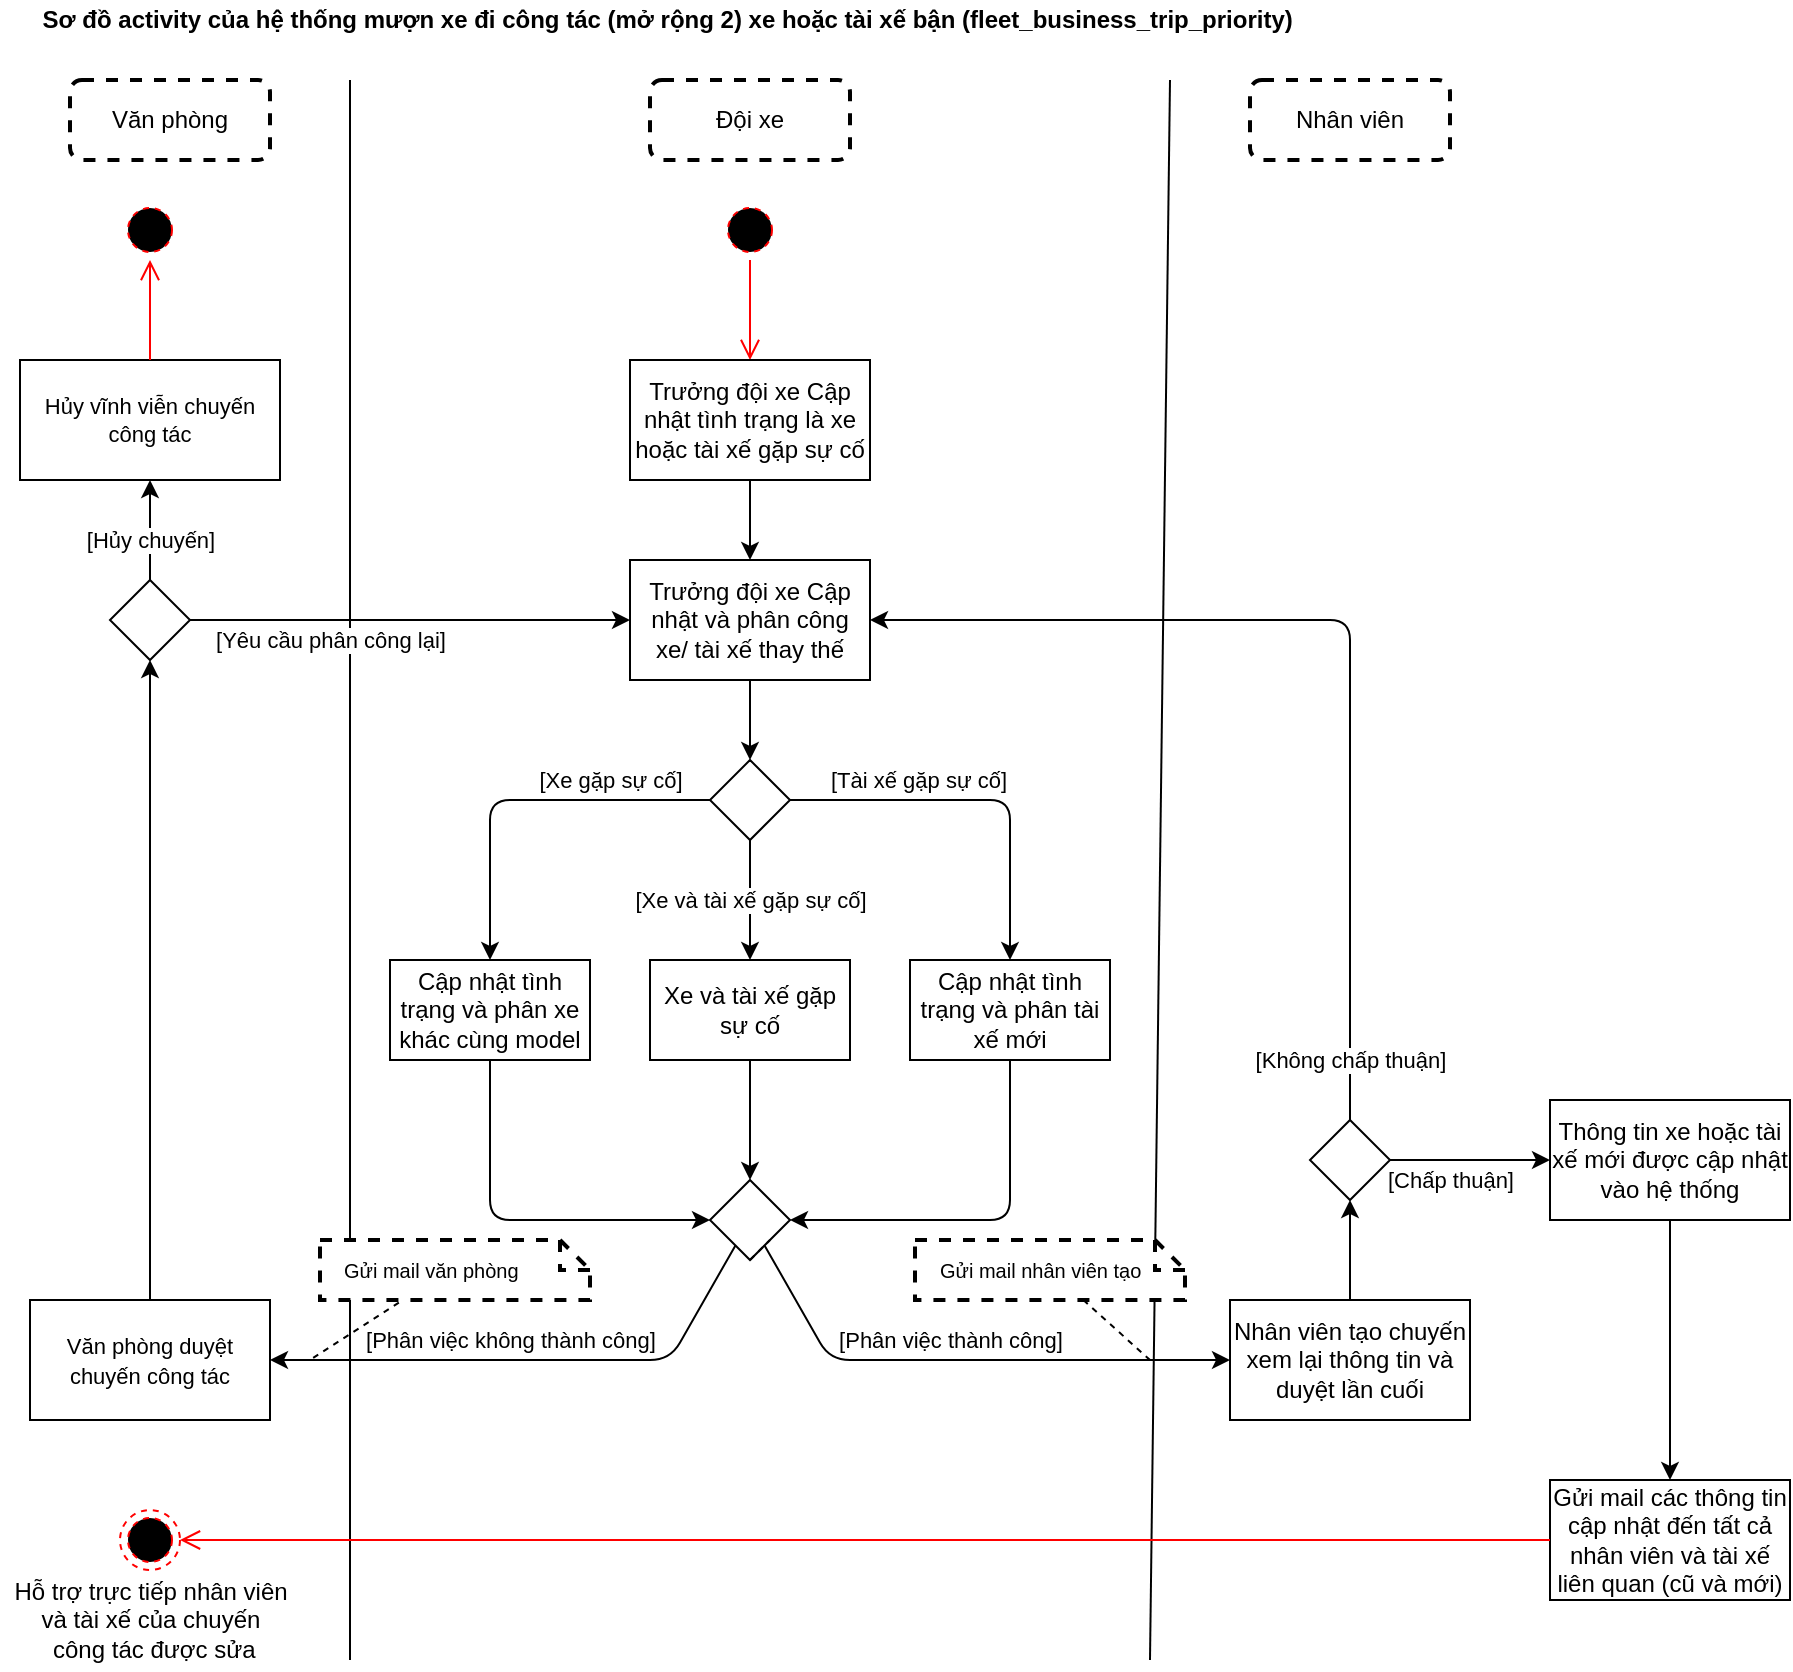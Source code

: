 <mxfile>
    <diagram id="MuZAtRpMIBstmGgHcjIb" name="Page-1">
        <mxGraphModel dx="1178" dy="1116" grid="1" gridSize="10" guides="1" tooltips="1" connect="1" arrows="1" fold="1" page="1" pageScale="1" pageWidth="850" pageHeight="1100" math="0" shadow="0">
            <root>
                <mxCell id="0"/>
                <mxCell id="1" parent="0"/>
                <mxCell id="162" value="" style="endArrow=none;html=1;" parent="1" edge="1">
                    <mxGeometry width="50" height="50" relative="1" as="geometry">
                        <mxPoint x="600" y="870" as="sourcePoint"/>
                        <mxPoint x="610" y="80" as="targetPoint"/>
                    </mxGeometry>
                </mxCell>
                <mxCell id="167" value="" style="endArrow=none;html=1;" parent="1" edge="1">
                    <mxGeometry width="50" height="50" relative="1" as="geometry">
                        <mxPoint x="200" y="870" as="sourcePoint"/>
                        <mxPoint x="200" y="80" as="targetPoint"/>
                    </mxGeometry>
                </mxCell>
                <mxCell id="8" value="&lt;span&gt;Sơ đồ&amp;nbsp;&lt;/span&gt;activity của hệ thống mượn xe đi công tác (mở rộng 2) xe hoặc tài xế bận (fleet_business_trip_priority)&amp;nbsp;" style="text;html=1;align=center;verticalAlign=middle;resizable=0;points=[];autosize=1;strokeColor=none;fillColor=none;fontStyle=1" parent="1" vertex="1">
                    <mxGeometry x="40" y="40" width="640" height="20" as="geometry"/>
                </mxCell>
                <mxCell id="40" value="Nhân viên" style="rounded=1;whiteSpace=wrap;html=1;strokeWidth=2;dashed=1;" parent="1" vertex="1">
                    <mxGeometry x="650" y="80" width="100" height="40" as="geometry"/>
                </mxCell>
                <mxCell id="41" value="Đội xe" style="rounded=1;whiteSpace=wrap;html=1;strokeWidth=2;dashed=1;" parent="1" vertex="1">
                    <mxGeometry x="350" y="80" width="100" height="40" as="geometry"/>
                </mxCell>
                <mxCell id="100" value="" style="ellipse;html=1;shape=startState;fillColor=#000000;strokeColor=#ff0000;dashed=1;" parent="1" vertex="1">
                    <mxGeometry x="385" y="140" width="30" height="30" as="geometry"/>
                </mxCell>
                <mxCell id="101" value="" style="edgeStyle=orthogonalEdgeStyle;html=1;verticalAlign=bottom;endArrow=open;endSize=8;strokeColor=#ff0000;" parent="1" source="100" target="184" edge="1">
                    <mxGeometry relative="1" as="geometry">
                        <mxPoint x="400" y="180" as="targetPoint"/>
                        <mxPoint x="400" y="210" as="sourcePoint"/>
                    </mxGeometry>
                </mxCell>
                <mxCell id="141" style="edgeStyle=none;html=1;" parent="1" source="137" target="143" edge="1">
                    <mxGeometry relative="1" as="geometry">
                        <mxPoint x="400" y="417.5" as="targetPoint"/>
                    </mxGeometry>
                </mxCell>
                <mxCell id="137" value="Trưởng đội xe Cập nhật và phân công xe/ tài xế thay thế" style="rounded=0;whiteSpace=wrap;html=1;" parent="1" vertex="1">
                    <mxGeometry x="340" y="320" width="120" height="60" as="geometry"/>
                </mxCell>
                <mxCell id="147" value="[Xe gặp sự cố]" style="edgeStyle=none;html=1;" parent="1" source="143" target="146" edge="1">
                    <mxGeometry x="-0.467" y="-10" relative="1" as="geometry">
                        <Array as="points">
                            <mxPoint x="270" y="440"/>
                        </Array>
                        <mxPoint as="offset"/>
                    </mxGeometry>
                </mxCell>
                <mxCell id="150" value="[Tài xế gặp sự cố]" style="edgeStyle=none;html=1;" parent="1" source="143" target="148" edge="1">
                    <mxGeometry x="-0.333" y="10" relative="1" as="geometry">
                        <Array as="points">
                            <mxPoint x="530" y="440"/>
                        </Array>
                        <mxPoint as="offset"/>
                    </mxGeometry>
                </mxCell>
                <mxCell id="151" value="[Xe và tài xế gặp sự cố]" style="edgeStyle=none;html=1;" parent="1" source="143" target="149" edge="1">
                    <mxGeometry relative="1" as="geometry">
                        <mxPoint as="offset"/>
                    </mxGeometry>
                </mxCell>
                <mxCell id="143" value="" style="rhombus;whiteSpace=wrap;html=1;" parent="1" vertex="1">
                    <mxGeometry x="380" y="420" width="40" height="40" as="geometry"/>
                </mxCell>
                <mxCell id="155" style="edgeStyle=none;html=1;entryX=0;entryY=0.5;entryDx=0;entryDy=0;" parent="1" source="146" target="152" edge="1">
                    <mxGeometry relative="1" as="geometry">
                        <Array as="points">
                            <mxPoint x="270" y="650"/>
                        </Array>
                    </mxGeometry>
                </mxCell>
                <mxCell id="146" value="Cập nhật tình trạng và phân xe khác cùng model" style="whiteSpace=wrap;html=1;" parent="1" vertex="1">
                    <mxGeometry x="220" y="520" width="100" height="50" as="geometry"/>
                </mxCell>
                <mxCell id="154" style="edgeStyle=none;html=1;entryX=1;entryY=0.5;entryDx=0;entryDy=0;" parent="1" source="148" target="152" edge="1">
                    <mxGeometry relative="1" as="geometry">
                        <Array as="points">
                            <mxPoint x="530" y="650"/>
                        </Array>
                    </mxGeometry>
                </mxCell>
                <mxCell id="148" value="Cập nhật tình trạng và phân tài xế mới" style="whiteSpace=wrap;html=1;" parent="1" vertex="1">
                    <mxGeometry x="480" y="520" width="100" height="50" as="geometry"/>
                </mxCell>
                <mxCell id="153" style="edgeStyle=none;html=1;" parent="1" source="149" target="152" edge="1">
                    <mxGeometry relative="1" as="geometry"/>
                </mxCell>
                <mxCell id="149" value="Xe và tài xế gặp sự cố" style="whiteSpace=wrap;html=1;" parent="1" vertex="1">
                    <mxGeometry x="350" y="520" width="100" height="50" as="geometry"/>
                </mxCell>
                <mxCell id="157" value="[Phân việc thành công]" style="edgeStyle=none;html=1;" parent="1" source="152" target="156" edge="1">
                    <mxGeometry x="-0.053" y="10" relative="1" as="geometry">
                        <Array as="points">
                            <mxPoint x="440" y="720"/>
                        </Array>
                        <mxPoint as="offset"/>
                    </mxGeometry>
                </mxCell>
                <mxCell id="165" value="" style="edgeStyle=none;html=1;endArrow=classic;endFill=1;" parent="1" source="152" target="164" edge="1">
                    <mxGeometry relative="1" as="geometry">
                        <Array as="points">
                            <mxPoint x="360" y="720"/>
                        </Array>
                    </mxGeometry>
                </mxCell>
                <mxCell id="166" value="[Phân việc không thành công]" style="edgeLabel;html=1;align=center;verticalAlign=middle;resizable=0;points=[];" parent="165" vertex="1" connectable="0">
                    <mxGeometry x="-0.164" y="2" relative="1" as="geometry">
                        <mxPoint x="-35" y="-12" as="offset"/>
                    </mxGeometry>
                </mxCell>
                <mxCell id="152" value="" style="rhombus;whiteSpace=wrap;html=1;" parent="1" vertex="1">
                    <mxGeometry x="380" y="630" width="40" height="40" as="geometry"/>
                </mxCell>
                <mxCell id="172" style="edgeStyle=none;html=1;endArrow=classic;endFill=1;" parent="1" source="156" target="171" edge="1">
                    <mxGeometry relative="1" as="geometry"/>
                </mxCell>
                <mxCell id="156" value="Nhân viên tạo chuyến xem lại thông tin và duyệt lần cuối" style="whiteSpace=wrap;html=1;" parent="1" vertex="1">
                    <mxGeometry x="640" y="690" width="120" height="60" as="geometry"/>
                </mxCell>
                <mxCell id="159" style="edgeStyle=none;html=1;endArrow=none;endFill=0;dashed=1;" parent="1" source="158" edge="1">
                    <mxGeometry relative="1" as="geometry">
                        <mxPoint x="600" y="720" as="targetPoint"/>
                    </mxGeometry>
                </mxCell>
                <mxCell id="158" value="Gửi mail nhân viên tạo" style="shape=note;size=15;align=left;spacingLeft=10;html=1;whiteSpace=wrap;rounded=0;dashed=1;labelBackgroundColor=none;fontSize=10;fontColor=default;strokeWidth=2;" parent="1" vertex="1">
                    <mxGeometry x="482.5" y="660" width="135" height="30" as="geometry"/>
                </mxCell>
                <mxCell id="160" style="edgeStyle=none;html=1;exitX=0.5;exitY=1;exitDx=0;exitDy=0;entryX=1;entryY=1;entryDx=0;entryDy=0;dashed=1;endArrow=none;endFill=0;" parent="1" source="152" target="152" edge="1">
                    <mxGeometry relative="1" as="geometry"/>
                </mxCell>
                <mxCell id="163" value="Văn phòng" style="rounded=1;whiteSpace=wrap;html=1;strokeWidth=2;dashed=1;" parent="1" vertex="1">
                    <mxGeometry x="60" y="80" width="100" height="40" as="geometry"/>
                </mxCell>
                <mxCell id="170" value="[Yêu cầu phân công lại]" style="edgeStyle=none;html=1;endArrow=classic;endFill=1;startArrow=none;" parent="1" source="186" target="137" edge="1">
                    <mxGeometry x="-0.154" y="-10" relative="1" as="geometry">
                        <Array as="points">
                            <mxPoint x="100" y="350"/>
                        </Array>
                        <mxPoint as="offset"/>
                    </mxGeometry>
                </mxCell>
                <mxCell id="164" value="&lt;span style=&quot;font-size: 11px&quot;&gt;Văn phòng duyệt chuyến công tác&lt;/span&gt;" style="whiteSpace=wrap;html=1;" parent="1" vertex="1">
                    <mxGeometry x="40" y="690" width="120" height="60" as="geometry"/>
                </mxCell>
                <mxCell id="168" value="Gửi mail văn phòng" style="shape=note;size=15;align=left;spacingLeft=10;html=1;whiteSpace=wrap;rounded=0;dashed=1;labelBackgroundColor=none;fontSize=10;fontColor=default;strokeWidth=2;" parent="1" vertex="1">
                    <mxGeometry x="185" y="660" width="135" height="30" as="geometry"/>
                </mxCell>
                <mxCell id="169" style="edgeStyle=none;html=1;endArrow=none;endFill=0;dashed=1;exitX=0.292;exitY=1.043;exitDx=0;exitDy=0;exitPerimeter=0;" parent="1" source="168" edge="1">
                    <mxGeometry relative="1" as="geometry">
                        <mxPoint x="180" y="720" as="targetPoint"/>
                        <mxPoint x="199.997" y="720" as="sourcePoint"/>
                    </mxGeometry>
                </mxCell>
                <mxCell id="173" value="[Không chấp thuận]" style="edgeStyle=none;html=1;endArrow=classic;endFill=1;" parent="1" source="171" target="137" edge="1">
                    <mxGeometry x="-0.878" relative="1" as="geometry">
                        <Array as="points">
                            <mxPoint x="700" y="350"/>
                        </Array>
                        <mxPoint as="offset"/>
                    </mxGeometry>
                </mxCell>
                <mxCell id="175" value="" style="edgeStyle=none;html=1;endArrow=classic;endFill=1;" parent="1" source="171" target="174" edge="1">
                    <mxGeometry relative="1" as="geometry"/>
                </mxCell>
                <mxCell id="176" value="[Chấp thuận]" style="edgeLabel;html=1;align=center;verticalAlign=middle;resizable=0;points=[];" parent="175" vertex="1" connectable="0">
                    <mxGeometry x="-0.362" y="-2" relative="1" as="geometry">
                        <mxPoint x="4" y="8" as="offset"/>
                    </mxGeometry>
                </mxCell>
                <mxCell id="171" value="" style="rhombus;whiteSpace=wrap;html=1;" parent="1" vertex="1">
                    <mxGeometry x="680" y="600" width="40" height="40" as="geometry"/>
                </mxCell>
                <mxCell id="178" value="" style="edgeStyle=none;html=1;endArrow=classic;endFill=1;" parent="1" source="174" target="177" edge="1">
                    <mxGeometry relative="1" as="geometry"/>
                </mxCell>
                <mxCell id="174" value="Thông tin xe hoặc tài xế mới được cập nhật vào hệ thống" style="whiteSpace=wrap;html=1;" parent="1" vertex="1">
                    <mxGeometry x="800" y="590" width="120" height="60" as="geometry"/>
                </mxCell>
                <mxCell id="177" value="Gửi mail các thông tin cập nhật đến tất cả nhân viên và tài xế liên quan (cũ và mới)" style="whiteSpace=wrap;html=1;" parent="1" vertex="1">
                    <mxGeometry x="800" y="780" width="120" height="60" as="geometry"/>
                </mxCell>
                <mxCell id="179" value="&lt;span&gt;Hỗ trợ trực tiếp nhân viên &lt;br&gt;và tài xế của chuyến&lt;br&gt;&amp;nbsp;công tác được sửa&lt;/span&gt;" style="text;html=1;align=center;verticalAlign=middle;resizable=0;points=[];autosize=1;strokeColor=none;fillColor=none;" parent="1" vertex="1">
                    <mxGeometry x="25" y="825" width="150" height="50" as="geometry"/>
                </mxCell>
                <mxCell id="180" value="" style="edgeStyle=orthogonalEdgeStyle;html=1;verticalAlign=bottom;endArrow=open;endSize=8;strokeColor=#ff0000;" parent="1" source="177" target="181" edge="1">
                    <mxGeometry relative="1" as="geometry">
                        <mxPoint x="112.5" y="810" as="targetPoint"/>
                        <mxPoint x="197.5" y="815" as="sourcePoint"/>
                    </mxGeometry>
                </mxCell>
                <mxCell id="182" value="" style="edgeStyle=none;html=1;endArrow=classic;endFill=1;" parent="1" source="181" edge="1">
                    <mxGeometry relative="1" as="geometry">
                        <mxPoint x="100" y="825" as="targetPoint"/>
                    </mxGeometry>
                </mxCell>
                <mxCell id="181" value="" style="ellipse;html=1;shape=endState;fillColor=#000000;strokeColor=#ff0000;dashed=1;" parent="1" vertex="1">
                    <mxGeometry x="85" y="795" width="30" height="30" as="geometry"/>
                </mxCell>
                <mxCell id="185" style="edgeStyle=none;html=1;" parent="1" source="184" target="137" edge="1">
                    <mxGeometry relative="1" as="geometry"/>
                </mxCell>
                <mxCell id="184" value="&lt;span&gt;Trưởng đội xe Cập nhật tình trạng là xe hoặc tài xế gặp sự cố&lt;/span&gt;" style="rounded=0;whiteSpace=wrap;html=1;" parent="1" vertex="1">
                    <mxGeometry x="340" y="220" width="120" height="60" as="geometry"/>
                </mxCell>
                <mxCell id="191" value="[Hủy chuyến]" style="edgeStyle=none;html=1;endArrow=classic;endFill=1;" edge="1" parent="1" source="186" target="189">
                    <mxGeometry x="-0.2" relative="1" as="geometry">
                        <mxPoint as="offset"/>
                    </mxGeometry>
                </mxCell>
                <mxCell id="186" value="" style="rhombus;whiteSpace=wrap;html=1;" vertex="1" parent="1">
                    <mxGeometry x="80" y="330" width="40" height="40" as="geometry"/>
                </mxCell>
                <mxCell id="187" value="" style="edgeStyle=none;html=1;endArrow=classic;endFill=1;" edge="1" parent="1" source="164" target="186">
                    <mxGeometry relative="1" as="geometry">
                        <Array as="points"/>
                        <mxPoint x="100" y="690" as="sourcePoint"/>
                        <mxPoint x="340" y="350" as="targetPoint"/>
                    </mxGeometry>
                </mxCell>
                <mxCell id="188" value="" style="ellipse;html=1;shape=startState;fillColor=#000000;strokeColor=#ff0000;dashed=1;" vertex="1" parent="1">
                    <mxGeometry x="85" y="140" width="30" height="30" as="geometry"/>
                </mxCell>
                <mxCell id="189" value="Hủy vĩnh viễn chuyến công tác" style="whiteSpace=wrap;html=1;rounded=0;fontSize=11;" vertex="1" parent="1">
                    <mxGeometry x="35" y="220" width="130" height="60" as="geometry"/>
                </mxCell>
                <mxCell id="190" value="" style="edgeStyle=orthogonalEdgeStyle;html=1;verticalAlign=bottom;endArrow=open;endSize=8;strokeColor=#ff0000;" edge="1" parent="1" source="189" target="188">
                    <mxGeometry relative="1" as="geometry">
                        <mxPoint x="120" y="220" as="targetPoint"/>
                        <mxPoint x="120" y="170" as="sourcePoint"/>
                    </mxGeometry>
                </mxCell>
            </root>
        </mxGraphModel>
    </diagram>
</mxfile>